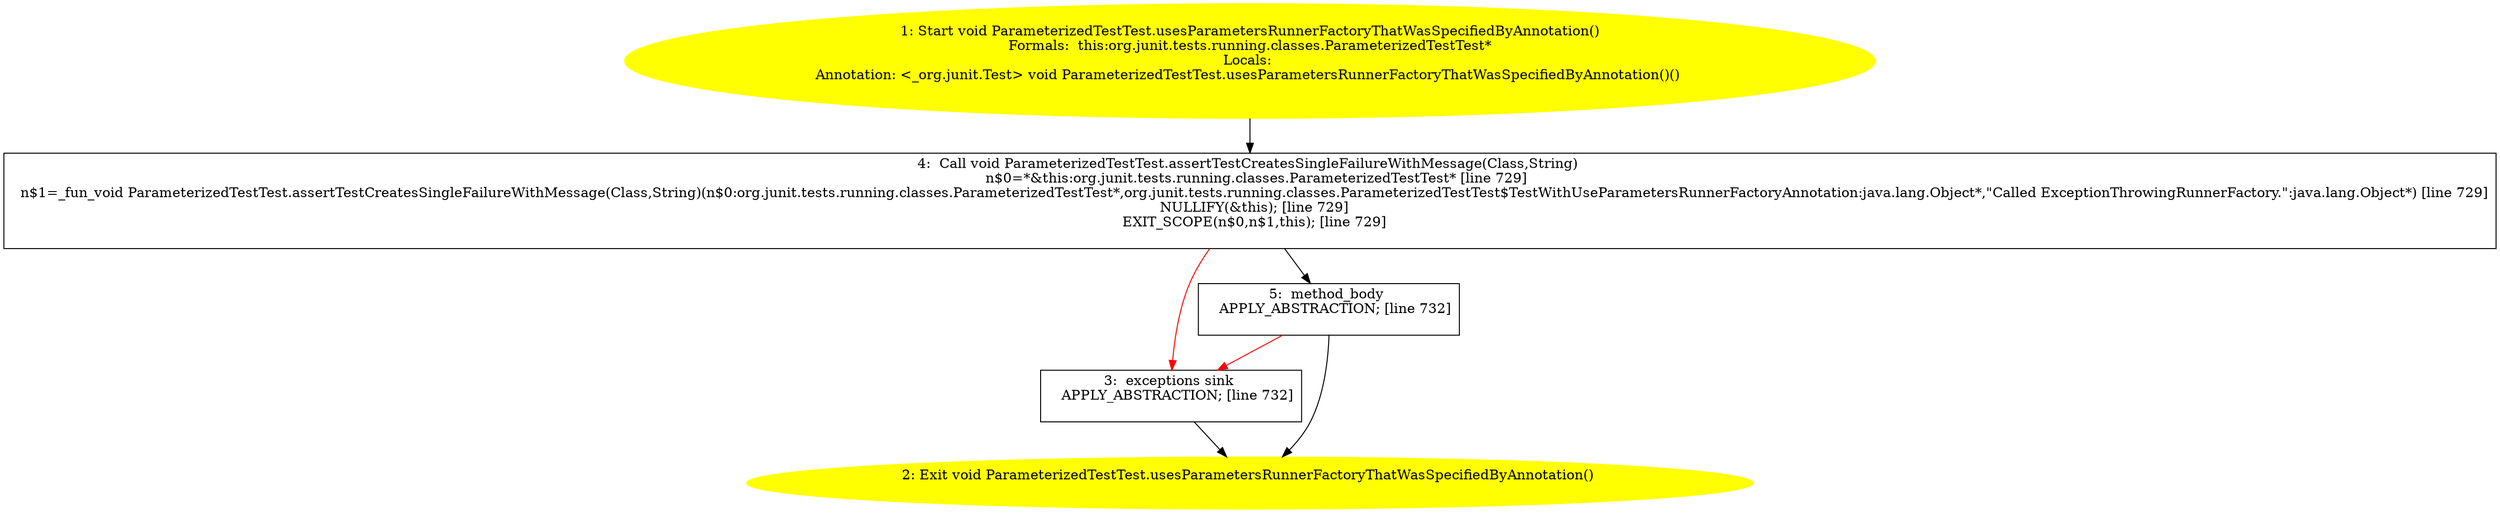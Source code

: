 /* @generated */
digraph cfg {
"org.junit.tests.running.classes.ParameterizedTestTest.usesParametersRunnerFactoryThatWasSpecifiedByA.386f5e2c7d9bdfba8b74950987e32cd7_1" [label="1: Start void ParameterizedTestTest.usesParametersRunnerFactoryThatWasSpecifiedByAnnotation()\nFormals:  this:org.junit.tests.running.classes.ParameterizedTestTest*\nLocals: \nAnnotation: <_org.junit.Test> void ParameterizedTestTest.usesParametersRunnerFactoryThatWasSpecifiedByAnnotation()() \n  " color=yellow style=filled]
	

	 "org.junit.tests.running.classes.ParameterizedTestTest.usesParametersRunnerFactoryThatWasSpecifiedByA.386f5e2c7d9bdfba8b74950987e32cd7_1" -> "org.junit.tests.running.classes.ParameterizedTestTest.usesParametersRunnerFactoryThatWasSpecifiedByA.386f5e2c7d9bdfba8b74950987e32cd7_4" ;
"org.junit.tests.running.classes.ParameterizedTestTest.usesParametersRunnerFactoryThatWasSpecifiedByA.386f5e2c7d9bdfba8b74950987e32cd7_2" [label="2: Exit void ParameterizedTestTest.usesParametersRunnerFactoryThatWasSpecifiedByAnnotation() \n  " color=yellow style=filled]
	

"org.junit.tests.running.classes.ParameterizedTestTest.usesParametersRunnerFactoryThatWasSpecifiedByA.386f5e2c7d9bdfba8b74950987e32cd7_3" [label="3:  exceptions sink \n   APPLY_ABSTRACTION; [line 732]\n " shape="box"]
	

	 "org.junit.tests.running.classes.ParameterizedTestTest.usesParametersRunnerFactoryThatWasSpecifiedByA.386f5e2c7d9bdfba8b74950987e32cd7_3" -> "org.junit.tests.running.classes.ParameterizedTestTest.usesParametersRunnerFactoryThatWasSpecifiedByA.386f5e2c7d9bdfba8b74950987e32cd7_2" ;
"org.junit.tests.running.classes.ParameterizedTestTest.usesParametersRunnerFactoryThatWasSpecifiedByA.386f5e2c7d9bdfba8b74950987e32cd7_4" [label="4:  Call void ParameterizedTestTest.assertTestCreatesSingleFailureWithMessage(Class,String) \n   n$0=*&this:org.junit.tests.running.classes.ParameterizedTestTest* [line 729]\n  n$1=_fun_void ParameterizedTestTest.assertTestCreatesSingleFailureWithMessage(Class,String)(n$0:org.junit.tests.running.classes.ParameterizedTestTest*,org.junit.tests.running.classes.ParameterizedTestTest$TestWithUseParametersRunnerFactoryAnnotation:java.lang.Object*,\"Called ExceptionThrowingRunnerFactory.\":java.lang.Object*) [line 729]\n  NULLIFY(&this); [line 729]\n  EXIT_SCOPE(n$0,n$1,this); [line 729]\n " shape="box"]
	

	 "org.junit.tests.running.classes.ParameterizedTestTest.usesParametersRunnerFactoryThatWasSpecifiedByA.386f5e2c7d9bdfba8b74950987e32cd7_4" -> "org.junit.tests.running.classes.ParameterizedTestTest.usesParametersRunnerFactoryThatWasSpecifiedByA.386f5e2c7d9bdfba8b74950987e32cd7_5" ;
	 "org.junit.tests.running.classes.ParameterizedTestTest.usesParametersRunnerFactoryThatWasSpecifiedByA.386f5e2c7d9bdfba8b74950987e32cd7_4" -> "org.junit.tests.running.classes.ParameterizedTestTest.usesParametersRunnerFactoryThatWasSpecifiedByA.386f5e2c7d9bdfba8b74950987e32cd7_3" [color="red" ];
"org.junit.tests.running.classes.ParameterizedTestTest.usesParametersRunnerFactoryThatWasSpecifiedByA.386f5e2c7d9bdfba8b74950987e32cd7_5" [label="5:  method_body \n   APPLY_ABSTRACTION; [line 732]\n " shape="box"]
	

	 "org.junit.tests.running.classes.ParameterizedTestTest.usesParametersRunnerFactoryThatWasSpecifiedByA.386f5e2c7d9bdfba8b74950987e32cd7_5" -> "org.junit.tests.running.classes.ParameterizedTestTest.usesParametersRunnerFactoryThatWasSpecifiedByA.386f5e2c7d9bdfba8b74950987e32cd7_2" ;
	 "org.junit.tests.running.classes.ParameterizedTestTest.usesParametersRunnerFactoryThatWasSpecifiedByA.386f5e2c7d9bdfba8b74950987e32cd7_5" -> "org.junit.tests.running.classes.ParameterizedTestTest.usesParametersRunnerFactoryThatWasSpecifiedByA.386f5e2c7d9bdfba8b74950987e32cd7_3" [color="red" ];
}
